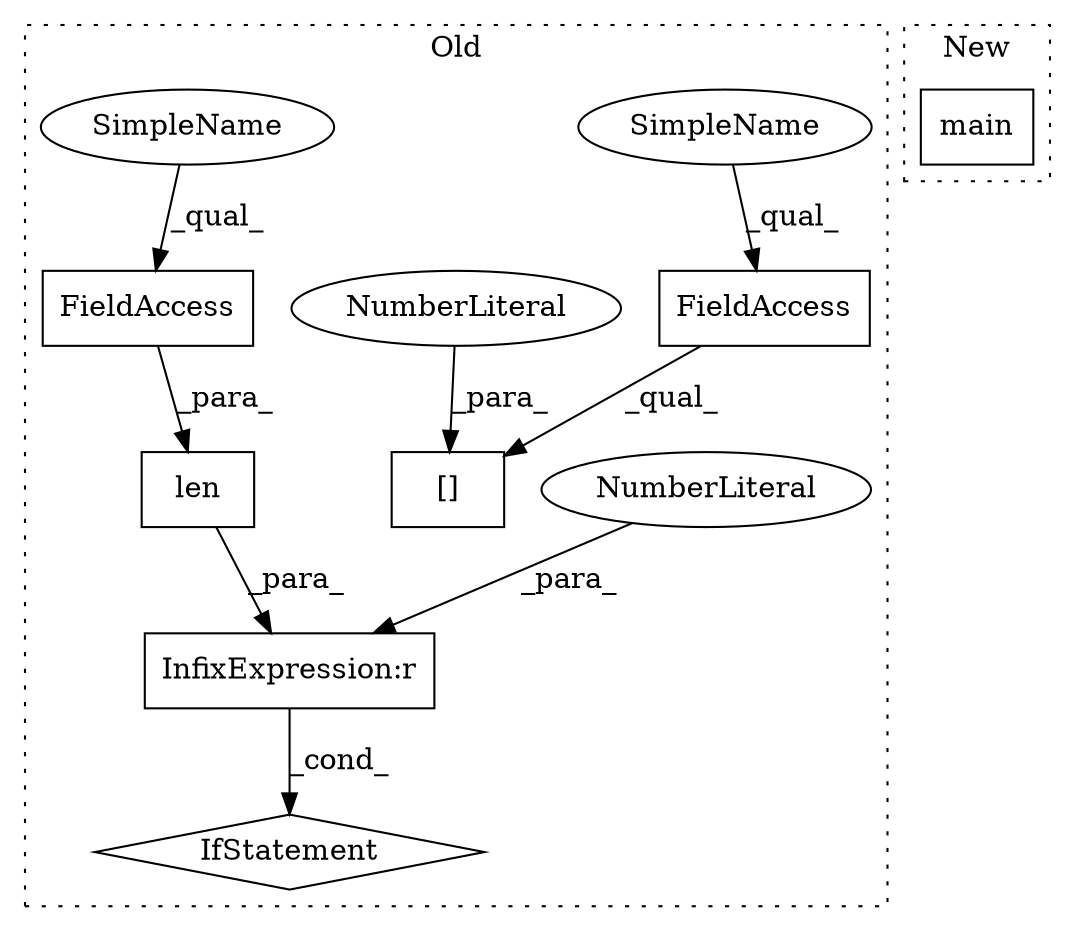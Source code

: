 digraph G {
subgraph cluster0 {
1 [label="[]" a="2" s="2911,2921" l="9,1" shape="box"];
3 [label="FieldAccess" a="22" s="2911" l="8" shape="box"];
4 [label="NumberLiteral" a="34" s="2920" l="1" shape="ellipse"];
5 [label="FieldAccess" a="22" s="2849" l="8" shape="box"];
6 [label="len" a="32" s="2845,2857" l="4,1" shape="box"];
7 [label="IfStatement" a="25" s="2841,2862" l="4,2" shape="diamond"];
8 [label="InfixExpression:r" a="27" s="2858" l="3" shape="box"];
9 [label="NumberLiteral" a="34" s="2861" l="1" shape="ellipse"];
10 [label="SimpleName" a="42" s="2849" l="3" shape="ellipse"];
11 [label="SimpleName" a="42" s="2911" l="3" shape="ellipse"];
label = "Old";
style="dotted";
}
subgraph cluster1 {
2 [label="main" a="32" s="3325,3338" l="5,1" shape="box"];
label = "New";
style="dotted";
}
3 -> 1 [label="_qual_"];
4 -> 1 [label="_para_"];
5 -> 6 [label="_para_"];
6 -> 8 [label="_para_"];
8 -> 7 [label="_cond_"];
9 -> 8 [label="_para_"];
10 -> 5 [label="_qual_"];
11 -> 3 [label="_qual_"];
}